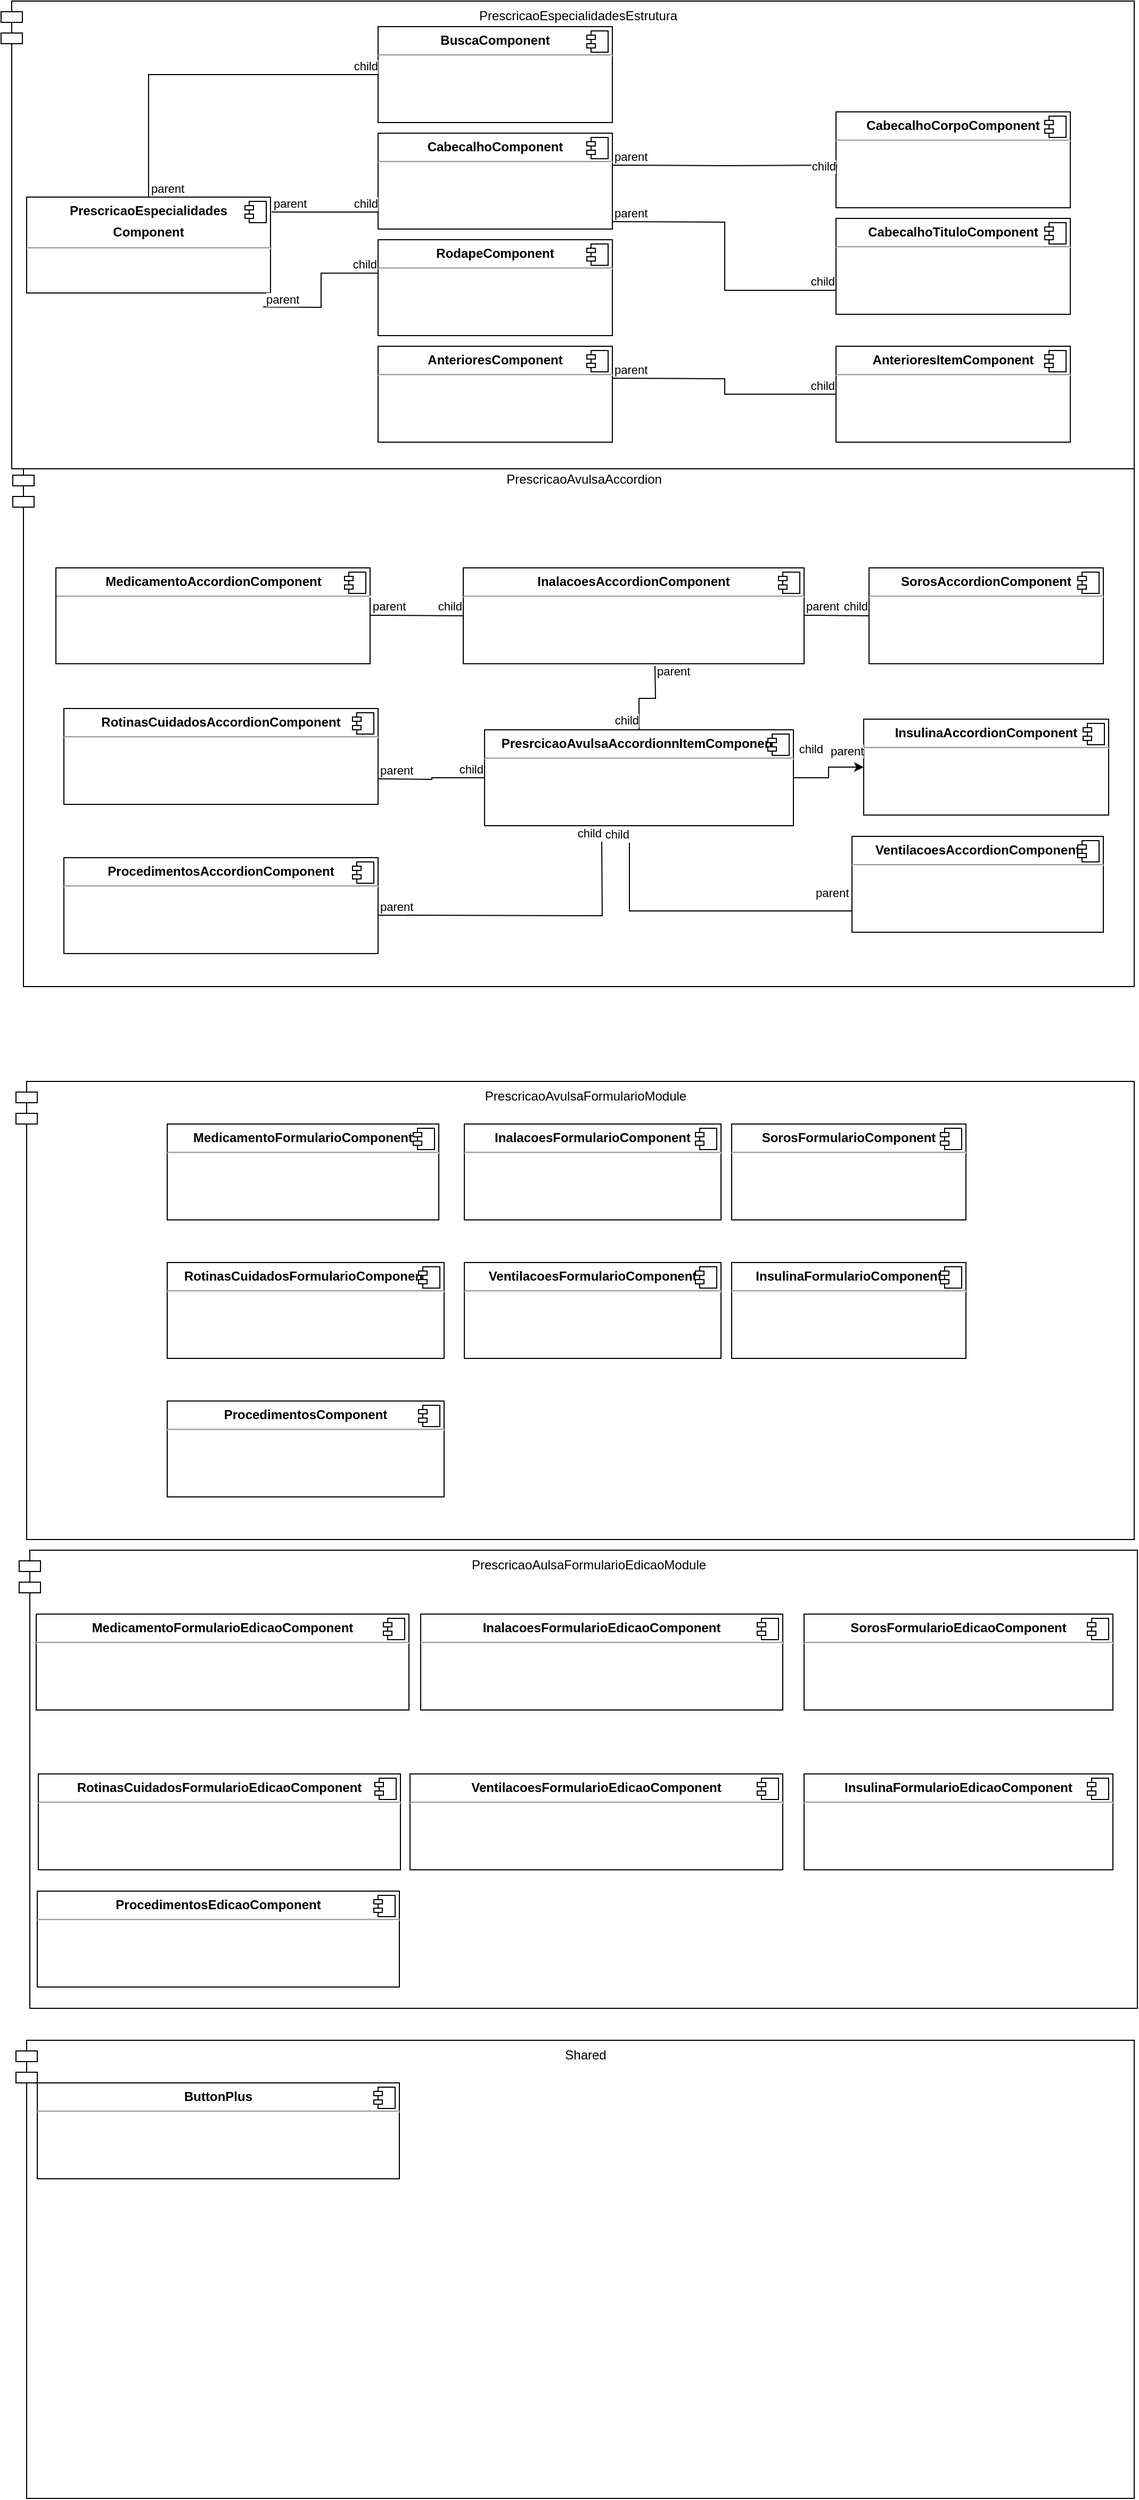 <mxfile version="20.3.7" type="github">
  <diagram id="qlqrQ8tRjtu1ritACzjV" name="Página-1">
    <mxGraphModel dx="2500" dy="851" grid="1" gridSize="10" guides="1" tooltips="1" connect="1" arrows="1" fold="1" page="1" pageScale="1" pageWidth="827" pageHeight="1169" math="0" shadow="0">
      <root>
        <mxCell id="0" />
        <mxCell id="1" parent="0" />
        <mxCell id="EhoqWdMSPW2L86Gc-47y-85" value="PrescricaoAvulsaAccordion&#xa;" style="shape=module;align=left;spacingLeft=20;align=center;verticalAlign=top;" parent="1" vertex="1">
          <mxGeometry x="-233" y="561" width="1053" height="490" as="geometry" />
        </mxCell>
        <mxCell id="EhoqWdMSPW2L86Gc-47y-18" value="PrescricaoEspecialidadesEstrutura" style="shape=module;align=left;spacingLeft=20;align=center;verticalAlign=top;" parent="1" vertex="1">
          <mxGeometry x="-244" y="126" width="1064" height="439" as="geometry" />
        </mxCell>
        <mxCell id="EhoqWdMSPW2L86Gc-47y-19" value="&lt;p style=&quot;margin:0px;margin-top:6px;text-align:center;&quot;&gt;&lt;b&gt;BuscaComponent&lt;/b&gt;&lt;/p&gt;&lt;hr&gt;&lt;p style=&quot;margin:0px;margin-left:8px;&quot;&gt;&lt;br&gt;&lt;/p&gt;" style="align=left;overflow=fill;html=1;dropTarget=0;" parent="1" vertex="1">
          <mxGeometry x="110" y="150" width="220" height="90" as="geometry" />
        </mxCell>
        <mxCell id="EhoqWdMSPW2L86Gc-47y-20" value="" style="shape=component;jettyWidth=8;jettyHeight=4;" parent="EhoqWdMSPW2L86Gc-47y-19" vertex="1">
          <mxGeometry x="1" width="20" height="20" relative="1" as="geometry">
            <mxPoint x="-24" y="4" as="offset" />
          </mxGeometry>
        </mxCell>
        <mxCell id="EhoqWdMSPW2L86Gc-47y-21" value="&lt;p style=&quot;margin:0px;margin-top:6px;text-align:center;&quot;&gt;&lt;b&gt;RodapeComponent&lt;/b&gt;&lt;/p&gt;&lt;hr&gt;&lt;p style=&quot;margin:0px;margin-left:8px;&quot;&gt;&lt;br&gt;&lt;/p&gt;" style="align=left;overflow=fill;html=1;dropTarget=0;" parent="1" vertex="1">
          <mxGeometry x="110" y="350" width="220" height="90" as="geometry" />
        </mxCell>
        <mxCell id="EhoqWdMSPW2L86Gc-47y-22" value="" style="shape=component;jettyWidth=8;jettyHeight=4;" parent="EhoqWdMSPW2L86Gc-47y-21" vertex="1">
          <mxGeometry x="1" width="20" height="20" relative="1" as="geometry">
            <mxPoint x="-24" y="4" as="offset" />
          </mxGeometry>
        </mxCell>
        <mxCell id="EhoqWdMSPW2L86Gc-47y-23" value="&lt;p style=&quot;margin:0px;margin-top:6px;text-align:center;&quot;&gt;&lt;b&gt;CabecalhoComponent&lt;/b&gt;&lt;/p&gt;&lt;hr&gt;&lt;p style=&quot;margin:0px;margin-left:8px;&quot;&gt;&lt;br&gt;&lt;/p&gt;" style="align=left;overflow=fill;html=1;dropTarget=0;" parent="1" vertex="1">
          <mxGeometry x="110" y="250" width="220" height="90" as="geometry" />
        </mxCell>
        <mxCell id="EhoqWdMSPW2L86Gc-47y-24" value="" style="shape=component;jettyWidth=8;jettyHeight=4;" parent="EhoqWdMSPW2L86Gc-47y-23" vertex="1">
          <mxGeometry x="1" width="20" height="20" relative="1" as="geometry">
            <mxPoint x="-24" y="4" as="offset" />
          </mxGeometry>
        </mxCell>
        <mxCell id="EhoqWdMSPW2L86Gc-47y-25" value="&lt;p style=&quot;margin:0px;margin-top:6px;text-align:center;&quot;&gt;&lt;b&gt;CabecalhoTituloComponent&lt;/b&gt;&lt;/p&gt;&lt;hr&gt;&lt;p style=&quot;margin:0px;margin-left:8px;&quot;&gt;&lt;br&gt;&lt;/p&gt;" style="align=left;overflow=fill;html=1;dropTarget=0;" parent="1" vertex="1">
          <mxGeometry x="540" y="330" width="220" height="90" as="geometry" />
        </mxCell>
        <mxCell id="EhoqWdMSPW2L86Gc-47y-26" value="" style="shape=component;jettyWidth=8;jettyHeight=4;" parent="EhoqWdMSPW2L86Gc-47y-25" vertex="1">
          <mxGeometry x="1" width="20" height="20" relative="1" as="geometry">
            <mxPoint x="-24" y="4" as="offset" />
          </mxGeometry>
        </mxCell>
        <mxCell id="EhoqWdMSPW2L86Gc-47y-27" value="&lt;p style=&quot;margin:0px;margin-top:6px;text-align:center;&quot;&gt;&lt;b&gt;CabecalhoCorpoComponent&lt;/b&gt;&lt;/p&gt;&lt;hr&gt;&lt;p style=&quot;margin:0px;margin-left:8px;&quot;&gt;&lt;br&gt;&lt;/p&gt;" style="align=left;overflow=fill;html=1;dropTarget=0;" parent="1" vertex="1">
          <mxGeometry x="540" y="230" width="220" height="90" as="geometry" />
        </mxCell>
        <mxCell id="EhoqWdMSPW2L86Gc-47y-28" value="" style="shape=component;jettyWidth=8;jettyHeight=4;" parent="EhoqWdMSPW2L86Gc-47y-27" vertex="1">
          <mxGeometry x="1" width="20" height="20" relative="1" as="geometry">
            <mxPoint x="-24" y="4" as="offset" />
          </mxGeometry>
        </mxCell>
        <mxCell id="EhoqWdMSPW2L86Gc-47y-69" value="&lt;p style=&quot;margin:0px;margin-top:6px;text-align:center;&quot;&gt;&lt;b&gt;MedicamentoAccordionComponent&lt;/b&gt;&lt;/p&gt;&lt;hr&gt;&lt;p style=&quot;margin:0px;margin-left:8px;&quot;&gt;&lt;br&gt;&lt;/p&gt;" style="align=left;overflow=fill;html=1;dropTarget=0;" parent="1" vertex="1">
          <mxGeometry x="-192.5" y="658" width="295" height="90" as="geometry" />
        </mxCell>
        <mxCell id="EhoqWdMSPW2L86Gc-47y-70" value="" style="shape=component;jettyWidth=8;jettyHeight=4;" parent="EhoqWdMSPW2L86Gc-47y-69" vertex="1">
          <mxGeometry x="1" width="20" height="20" relative="1" as="geometry">
            <mxPoint x="-24" y="4" as="offset" />
          </mxGeometry>
        </mxCell>
        <mxCell id="EhoqWdMSPW2L86Gc-47y-71" value="&lt;p style=&quot;margin:0px;margin-top:6px;text-align:center;&quot;&gt;&lt;b&gt;InalacoesAccordionComponent&lt;/b&gt;&lt;/p&gt;&lt;hr&gt;&lt;p style=&quot;margin:0px;margin-left:8px;&quot;&gt;&lt;br&gt;&lt;/p&gt;" style="align=left;overflow=fill;html=1;dropTarget=0;" parent="1" vertex="1">
          <mxGeometry x="190" y="658" width="320" height="90" as="geometry" />
        </mxCell>
        <mxCell id="EhoqWdMSPW2L86Gc-47y-72" value="" style="shape=component;jettyWidth=8;jettyHeight=4;" parent="EhoqWdMSPW2L86Gc-47y-71" vertex="1">
          <mxGeometry x="1" width="20" height="20" relative="1" as="geometry">
            <mxPoint x="-24" y="4" as="offset" />
          </mxGeometry>
        </mxCell>
        <mxCell id="EhoqWdMSPW2L86Gc-47y-73" value="&lt;p style=&quot;margin:0px;margin-top:6px;text-align:center;&quot;&gt;&lt;b&gt;SorosAccordionComponent&lt;/b&gt;&lt;/p&gt;&lt;hr&gt;&lt;p style=&quot;margin:0px;margin-left:8px;&quot;&gt;&lt;br&gt;&lt;/p&gt;" style="align=left;overflow=fill;html=1;dropTarget=0;" parent="1" vertex="1">
          <mxGeometry x="571" y="658" width="220" height="90" as="geometry" />
        </mxCell>
        <mxCell id="EhoqWdMSPW2L86Gc-47y-74" value="" style="shape=component;jettyWidth=8;jettyHeight=4;" parent="EhoqWdMSPW2L86Gc-47y-73" vertex="1">
          <mxGeometry x="1" width="20" height="20" relative="1" as="geometry">
            <mxPoint x="-24" y="4" as="offset" />
          </mxGeometry>
        </mxCell>
        <mxCell id="EhoqWdMSPW2L86Gc-47y-75" value="&lt;p style=&quot;margin:0px;margin-top:6px;text-align:center;&quot;&gt;&lt;b&gt;RotinasCuidadosAccordionComponent&lt;/b&gt;&lt;/p&gt;&lt;hr&gt;&lt;p style=&quot;margin:0px;margin-left:8px;&quot;&gt;&lt;br&gt;&lt;/p&gt;" style="align=left;overflow=fill;html=1;dropTarget=0;" parent="1" vertex="1">
          <mxGeometry x="-185" y="790" width="295" height="90" as="geometry" />
        </mxCell>
        <mxCell id="EhoqWdMSPW2L86Gc-47y-76" value="" style="shape=component;jettyWidth=8;jettyHeight=4;" parent="EhoqWdMSPW2L86Gc-47y-75" vertex="1">
          <mxGeometry x="1" width="20" height="20" relative="1" as="geometry">
            <mxPoint x="-24" y="4" as="offset" />
          </mxGeometry>
        </mxCell>
        <mxCell id="EhoqWdMSPW2L86Gc-47y-77" value="&lt;p style=&quot;margin:0px;margin-top:6px;text-align:center;&quot;&gt;&lt;b&gt;VentilacoesAccordionComponent&lt;/b&gt;&lt;/p&gt;&lt;hr&gt;&lt;p style=&quot;margin:0px;margin-left:8px;&quot;&gt;&lt;br&gt;&lt;/p&gt;" style="align=left;overflow=fill;html=1;dropTarget=0;" parent="1" vertex="1">
          <mxGeometry x="555" y="910" width="236" height="90" as="geometry" />
        </mxCell>
        <mxCell id="EhoqWdMSPW2L86Gc-47y-78" value="" style="shape=component;jettyWidth=8;jettyHeight=4;" parent="EhoqWdMSPW2L86Gc-47y-77" vertex="1">
          <mxGeometry x="1" width="20" height="20" relative="1" as="geometry">
            <mxPoint x="-24" y="4" as="offset" />
          </mxGeometry>
        </mxCell>
        <mxCell id="EhoqWdMSPW2L86Gc-47y-79" value="&lt;p style=&quot;margin:0px;margin-top:6px;text-align:center;&quot;&gt;&lt;b&gt;InsulinaAccordionComponent&lt;/b&gt;&lt;/p&gt;&lt;hr&gt;&lt;p style=&quot;margin:0px;margin-left:8px;&quot;&gt;&lt;br&gt;&lt;/p&gt;" style="align=left;overflow=fill;html=1;dropTarget=0;" parent="1" vertex="1">
          <mxGeometry x="566" y="800" width="230" height="90" as="geometry" />
        </mxCell>
        <mxCell id="EhoqWdMSPW2L86Gc-47y-80" value="" style="shape=component;jettyWidth=8;jettyHeight=4;" parent="EhoqWdMSPW2L86Gc-47y-79" vertex="1">
          <mxGeometry x="1" width="20" height="20" relative="1" as="geometry">
            <mxPoint x="-24" y="4" as="offset" />
          </mxGeometry>
        </mxCell>
        <mxCell id="EhoqWdMSPW2L86Gc-47y-81" value="&lt;p style=&quot;margin:0px;margin-top:6px;text-align:center;&quot;&gt;&lt;b&gt;ProcedimentosAccordionComponent&lt;/b&gt;&lt;/p&gt;&lt;hr&gt;&lt;p style=&quot;margin:0px;margin-left:8px;&quot;&gt;&lt;br&gt;&lt;/p&gt;" style="align=left;overflow=fill;html=1;dropTarget=0;" parent="1" vertex="1">
          <mxGeometry x="-185" y="930" width="295" height="90" as="geometry" />
        </mxCell>
        <mxCell id="EhoqWdMSPW2L86Gc-47y-82" value="" style="shape=component;jettyWidth=8;jettyHeight=4;" parent="EhoqWdMSPW2L86Gc-47y-81" vertex="1">
          <mxGeometry x="1" width="20" height="20" relative="1" as="geometry">
            <mxPoint x="-24" y="4" as="offset" />
          </mxGeometry>
        </mxCell>
        <mxCell id="EhoqWdMSPW2L86Gc-47y-87" value="PrescricaoAvulsaFormularioModule" style="shape=module;align=left;spacingLeft=20;align=center;verticalAlign=top;" parent="1" vertex="1">
          <mxGeometry x="-230" y="1140" width="1050" height="430" as="geometry" />
        </mxCell>
        <mxCell id="EhoqWdMSPW2L86Gc-47y-102" value="&lt;p style=&quot;margin:0px;margin-top:6px;text-align:center;&quot;&gt;&lt;b&gt;MedicamentoFormularioComponent&lt;/b&gt;&lt;/p&gt;&lt;hr&gt;&lt;p style=&quot;margin:0px;margin-left:8px;&quot;&gt;&lt;br&gt;&lt;/p&gt;" style="align=left;overflow=fill;html=1;dropTarget=0;" parent="1" vertex="1">
          <mxGeometry x="-88" y="1180" width="255" height="90" as="geometry" />
        </mxCell>
        <mxCell id="EhoqWdMSPW2L86Gc-47y-103" value="" style="shape=component;jettyWidth=8;jettyHeight=4;" parent="EhoqWdMSPW2L86Gc-47y-102" vertex="1">
          <mxGeometry x="1" width="20" height="20" relative="1" as="geometry">
            <mxPoint x="-24" y="4" as="offset" />
          </mxGeometry>
        </mxCell>
        <mxCell id="EhoqWdMSPW2L86Gc-47y-104" value="&lt;p style=&quot;margin:0px;margin-top:6px;text-align:center;&quot;&gt;&lt;b&gt;InalacoesFormularioComponent&lt;/b&gt;&lt;/p&gt;&lt;hr&gt;&lt;p style=&quot;margin:0px;margin-left:8px;&quot;&gt;&lt;br&gt;&lt;/p&gt;" style="align=left;overflow=fill;html=1;dropTarget=0;" parent="1" vertex="1">
          <mxGeometry x="191" y="1180" width="241" height="90" as="geometry" />
        </mxCell>
        <mxCell id="EhoqWdMSPW2L86Gc-47y-105" value="" style="shape=component;jettyWidth=8;jettyHeight=4;" parent="EhoqWdMSPW2L86Gc-47y-104" vertex="1">
          <mxGeometry x="1" width="20" height="20" relative="1" as="geometry">
            <mxPoint x="-24" y="4" as="offset" />
          </mxGeometry>
        </mxCell>
        <mxCell id="EhoqWdMSPW2L86Gc-47y-106" value="&lt;p style=&quot;margin:0px;margin-top:6px;text-align:center;&quot;&gt;&lt;b&gt;SorosFormularioComponent&lt;/b&gt;&lt;/p&gt;&lt;hr&gt;&lt;p style=&quot;margin:0px;margin-left:8px;&quot;&gt;&lt;br&gt;&lt;/p&gt;" style="align=left;overflow=fill;html=1;dropTarget=0;" parent="1" vertex="1">
          <mxGeometry x="442" y="1180" width="220" height="90" as="geometry" />
        </mxCell>
        <mxCell id="EhoqWdMSPW2L86Gc-47y-107" value="" style="shape=component;jettyWidth=8;jettyHeight=4;" parent="EhoqWdMSPW2L86Gc-47y-106" vertex="1">
          <mxGeometry x="1" width="20" height="20" relative="1" as="geometry">
            <mxPoint x="-24" y="4" as="offset" />
          </mxGeometry>
        </mxCell>
        <mxCell id="EhoqWdMSPW2L86Gc-47y-108" value="&lt;p style=&quot;margin:0px;margin-top:6px;text-align:center;&quot;&gt;&lt;b&gt;RotinasCuidadosFormularioComponent&lt;/b&gt;&lt;/p&gt;&lt;hr&gt;&lt;p style=&quot;margin:0px;margin-left:8px;&quot;&gt;&lt;br&gt;&lt;/p&gt;" style="align=left;overflow=fill;html=1;dropTarget=0;" parent="1" vertex="1">
          <mxGeometry x="-88" y="1310" width="260" height="90" as="geometry" />
        </mxCell>
        <mxCell id="EhoqWdMSPW2L86Gc-47y-109" value="" style="shape=component;jettyWidth=8;jettyHeight=4;" parent="EhoqWdMSPW2L86Gc-47y-108" vertex="1">
          <mxGeometry x="1" width="20" height="20" relative="1" as="geometry">
            <mxPoint x="-24" y="4" as="offset" />
          </mxGeometry>
        </mxCell>
        <mxCell id="EhoqWdMSPW2L86Gc-47y-110" value="&lt;p style=&quot;margin:0px;margin-top:6px;text-align:center;&quot;&gt;&lt;b&gt;VentilacoesFormularioComponent&lt;/b&gt;&lt;/p&gt;&lt;hr&gt;&lt;p style=&quot;margin:0px;margin-left:8px;&quot;&gt;&lt;br&gt;&lt;/p&gt;" style="align=left;overflow=fill;html=1;dropTarget=0;" parent="1" vertex="1">
          <mxGeometry x="191" y="1310" width="241" height="90" as="geometry" />
        </mxCell>
        <mxCell id="EhoqWdMSPW2L86Gc-47y-111" value="" style="shape=component;jettyWidth=8;jettyHeight=4;" parent="EhoqWdMSPW2L86Gc-47y-110" vertex="1">
          <mxGeometry x="1" width="20" height="20" relative="1" as="geometry">
            <mxPoint x="-24" y="4" as="offset" />
          </mxGeometry>
        </mxCell>
        <mxCell id="EhoqWdMSPW2L86Gc-47y-112" value="&lt;p style=&quot;margin:0px;margin-top:6px;text-align:center;&quot;&gt;&lt;b&gt;InsulinaFormularioComponent&lt;/b&gt;&lt;/p&gt;&lt;hr&gt;&lt;p style=&quot;margin:0px;margin-left:8px;&quot;&gt;&lt;br&gt;&lt;/p&gt;" style="align=left;overflow=fill;html=1;dropTarget=0;" parent="1" vertex="1">
          <mxGeometry x="442" y="1310" width="220" height="90" as="geometry" />
        </mxCell>
        <mxCell id="EhoqWdMSPW2L86Gc-47y-113" value="" style="shape=component;jettyWidth=8;jettyHeight=4;" parent="EhoqWdMSPW2L86Gc-47y-112" vertex="1">
          <mxGeometry x="1" width="20" height="20" relative="1" as="geometry">
            <mxPoint x="-24" y="4" as="offset" />
          </mxGeometry>
        </mxCell>
        <mxCell id="EhoqWdMSPW2L86Gc-47y-114" value="&lt;p style=&quot;margin:0px;margin-top:6px;text-align:center;&quot;&gt;&lt;b&gt;ProcedimentosComponent&lt;/b&gt;&lt;/p&gt;&lt;hr&gt;&lt;p style=&quot;margin:0px;margin-left:8px;&quot;&gt;&lt;br&gt;&lt;/p&gt;" style="align=left;overflow=fill;html=1;dropTarget=0;" parent="1" vertex="1">
          <mxGeometry x="-88" y="1440" width="260" height="90" as="geometry" />
        </mxCell>
        <mxCell id="EhoqWdMSPW2L86Gc-47y-115" value="" style="shape=component;jettyWidth=8;jettyHeight=4;" parent="EhoqWdMSPW2L86Gc-47y-114" vertex="1">
          <mxGeometry x="1" width="20" height="20" relative="1" as="geometry">
            <mxPoint x="-24" y="4" as="offset" />
          </mxGeometry>
        </mxCell>
        <mxCell id="V3_WfEpUrsb-aY7oiaF6-15" value="PrescricaoAulsaFormularioEdicaoModule" style="shape=module;align=left;spacingLeft=20;align=center;verticalAlign=top;" parent="1" vertex="1">
          <mxGeometry x="-227" y="1580" width="1050" height="430" as="geometry" />
        </mxCell>
        <mxCell id="V3_WfEpUrsb-aY7oiaF6-16" value="&lt;p style=&quot;margin:0px;margin-top:6px;text-align:center;&quot;&gt;&lt;b&gt;MedicamentoFormularioEdicaoComponent&lt;/b&gt;&lt;/p&gt;&lt;hr&gt;&lt;p style=&quot;margin:0px;margin-left:8px;&quot;&gt;&lt;br&gt;&lt;/p&gt;" style="align=left;overflow=fill;html=1;dropTarget=0;" parent="1" vertex="1">
          <mxGeometry x="-211" y="1640" width="350" height="90" as="geometry" />
        </mxCell>
        <mxCell id="V3_WfEpUrsb-aY7oiaF6-17" value="" style="shape=component;jettyWidth=8;jettyHeight=4;" parent="V3_WfEpUrsb-aY7oiaF6-16" vertex="1">
          <mxGeometry x="1" width="20" height="20" relative="1" as="geometry">
            <mxPoint x="-24" y="4" as="offset" />
          </mxGeometry>
        </mxCell>
        <mxCell id="V3_WfEpUrsb-aY7oiaF6-18" value="&lt;p style=&quot;margin:0px;margin-top:6px;text-align:center;&quot;&gt;&lt;b&gt;InalacoesFormularioEdicaoComponent&lt;/b&gt;&lt;/p&gt;&lt;hr&gt;&lt;p style=&quot;margin:0px;margin-left:8px;&quot;&gt;&lt;br&gt;&lt;/p&gt;" style="align=left;overflow=fill;html=1;dropTarget=0;" parent="1" vertex="1">
          <mxGeometry x="150" y="1640" width="340" height="90" as="geometry" />
        </mxCell>
        <mxCell id="V3_WfEpUrsb-aY7oiaF6-19" value="" style="shape=component;jettyWidth=8;jettyHeight=4;" parent="V3_WfEpUrsb-aY7oiaF6-18" vertex="1">
          <mxGeometry x="1" width="20" height="20" relative="1" as="geometry">
            <mxPoint x="-24" y="4" as="offset" />
          </mxGeometry>
        </mxCell>
        <mxCell id="V3_WfEpUrsb-aY7oiaF6-20" value="&lt;p style=&quot;margin:0px;margin-top:6px;text-align:center;&quot;&gt;&lt;b&gt;SorosFormularioEdicaoComponent&lt;/b&gt;&lt;/p&gt;&lt;hr&gt;&lt;p style=&quot;margin:0px;margin-left:8px;&quot;&gt;&lt;br&gt;&lt;/p&gt;" style="align=left;overflow=fill;html=1;dropTarget=0;" parent="1" vertex="1">
          <mxGeometry x="510" y="1640" width="290" height="90" as="geometry" />
        </mxCell>
        <mxCell id="V3_WfEpUrsb-aY7oiaF6-21" value="" style="shape=component;jettyWidth=8;jettyHeight=4;" parent="V3_WfEpUrsb-aY7oiaF6-20" vertex="1">
          <mxGeometry x="1" width="20" height="20" relative="1" as="geometry">
            <mxPoint x="-24" y="4" as="offset" />
          </mxGeometry>
        </mxCell>
        <mxCell id="V3_WfEpUrsb-aY7oiaF6-22" value="&lt;p style=&quot;margin:0px;margin-top:6px;text-align:center;&quot;&gt;&lt;b&gt;RotinasCuidadosFormularioEdicaoComponent&lt;/b&gt;&lt;/p&gt;&lt;hr&gt;&lt;p style=&quot;margin:0px;margin-left:8px;&quot;&gt;&lt;br&gt;&lt;/p&gt;" style="align=left;overflow=fill;html=1;dropTarget=0;" parent="1" vertex="1">
          <mxGeometry x="-209" y="1790" width="340" height="90" as="geometry" />
        </mxCell>
        <mxCell id="V3_WfEpUrsb-aY7oiaF6-23" value="" style="shape=component;jettyWidth=8;jettyHeight=4;" parent="V3_WfEpUrsb-aY7oiaF6-22" vertex="1">
          <mxGeometry x="1" width="20" height="20" relative="1" as="geometry">
            <mxPoint x="-24" y="4" as="offset" />
          </mxGeometry>
        </mxCell>
        <mxCell id="V3_WfEpUrsb-aY7oiaF6-24" value="&lt;p style=&quot;margin:0px;margin-top:6px;text-align:center;&quot;&gt;&lt;b&gt;VentilacoesFormularioEdicaoComponent&lt;/b&gt;&lt;/p&gt;&lt;hr&gt;&lt;p style=&quot;margin:0px;margin-left:8px;&quot;&gt;&lt;br&gt;&lt;/p&gt;" style="align=left;overflow=fill;html=1;dropTarget=0;" parent="1" vertex="1">
          <mxGeometry x="140" y="1790" width="350" height="90" as="geometry" />
        </mxCell>
        <mxCell id="V3_WfEpUrsb-aY7oiaF6-25" value="" style="shape=component;jettyWidth=8;jettyHeight=4;" parent="V3_WfEpUrsb-aY7oiaF6-24" vertex="1">
          <mxGeometry x="1" width="20" height="20" relative="1" as="geometry">
            <mxPoint x="-24" y="4" as="offset" />
          </mxGeometry>
        </mxCell>
        <mxCell id="V3_WfEpUrsb-aY7oiaF6-26" value="&lt;p style=&quot;margin:0px;margin-top:6px;text-align:center;&quot;&gt;&lt;b&gt;InsulinaFormularioEdicaoComponent&lt;/b&gt;&lt;/p&gt;&lt;hr&gt;&lt;p style=&quot;margin:0px;margin-left:8px;&quot;&gt;&lt;br&gt;&lt;/p&gt;" style="align=left;overflow=fill;html=1;dropTarget=0;" parent="1" vertex="1">
          <mxGeometry x="510" y="1790" width="290" height="90" as="geometry" />
        </mxCell>
        <mxCell id="V3_WfEpUrsb-aY7oiaF6-27" value="" style="shape=component;jettyWidth=8;jettyHeight=4;" parent="V3_WfEpUrsb-aY7oiaF6-26" vertex="1">
          <mxGeometry x="1" width="20" height="20" relative="1" as="geometry">
            <mxPoint x="-24" y="4" as="offset" />
          </mxGeometry>
        </mxCell>
        <mxCell id="V3_WfEpUrsb-aY7oiaF6-28" value="&lt;p style=&quot;margin:0px;margin-top:6px;text-align:center;&quot;&gt;&lt;b&gt;ProcedimentosEdicaoComponent&lt;/b&gt;&lt;/p&gt;&lt;hr&gt;&lt;p style=&quot;margin:0px;margin-left:8px;&quot;&gt;&lt;br&gt;&lt;/p&gt;" style="align=left;overflow=fill;html=1;dropTarget=0;" parent="1" vertex="1">
          <mxGeometry x="-210" y="1900" width="340" height="90" as="geometry" />
        </mxCell>
        <mxCell id="V3_WfEpUrsb-aY7oiaF6-29" value="" style="shape=component;jettyWidth=8;jettyHeight=4;" parent="V3_WfEpUrsb-aY7oiaF6-28" vertex="1">
          <mxGeometry x="1" width="20" height="20" relative="1" as="geometry">
            <mxPoint x="-24" y="4" as="offset" />
          </mxGeometry>
        </mxCell>
        <mxCell id="V3_WfEpUrsb-aY7oiaF6-31" value="Shared" style="shape=module;align=left;spacingLeft=20;align=center;verticalAlign=top;" parent="1" vertex="1">
          <mxGeometry x="-230" y="2040" width="1050" height="430" as="geometry" />
        </mxCell>
        <mxCell id="V3_WfEpUrsb-aY7oiaF6-32" value="&lt;p style=&quot;margin:0px;margin-top:6px;text-align:center;&quot;&gt;&lt;b&gt;ButtonPlus&lt;/b&gt;&lt;/p&gt;&lt;hr&gt;&lt;p style=&quot;margin:0px;margin-left:8px;&quot;&gt;&lt;br&gt;&lt;/p&gt;" style="align=left;overflow=fill;html=1;dropTarget=0;" parent="1" vertex="1">
          <mxGeometry x="-210" y="2080" width="340" height="90" as="geometry" />
        </mxCell>
        <mxCell id="V3_WfEpUrsb-aY7oiaF6-33" value="" style="shape=component;jettyWidth=8;jettyHeight=4;" parent="V3_WfEpUrsb-aY7oiaF6-32" vertex="1">
          <mxGeometry x="1" width="20" height="20" relative="1" as="geometry">
            <mxPoint x="-24" y="4" as="offset" />
          </mxGeometry>
        </mxCell>
        <mxCell id="2zCt_KZE0P_wFvOy1blA-61" value="" style="edgeStyle=orthogonalEdgeStyle;rounded=0;orthogonalLoop=1;jettySize=auto;html=1;" parent="1" source="V3_WfEpUrsb-aY7oiaF6-34" target="EhoqWdMSPW2L86Gc-47y-79" edge="1">
          <mxGeometry relative="1" as="geometry" />
        </mxCell>
        <mxCell id="V3_WfEpUrsb-aY7oiaF6-34" value="&lt;p style=&quot;margin:0px;margin-top:6px;text-align:center;&quot;&gt;&lt;b&gt;PresrcicaoAvulsaAccordionnItemComponent&lt;/b&gt;&lt;/p&gt;&lt;hr&gt;&lt;p style=&quot;margin:0px;margin-left:8px;&quot;&gt;&lt;br&gt;&lt;/p&gt;" style="align=left;overflow=fill;html=1;dropTarget=0;" parent="1" vertex="1">
          <mxGeometry x="210" y="810" width="290" height="90" as="geometry" />
        </mxCell>
        <mxCell id="V3_WfEpUrsb-aY7oiaF6-35" value="" style="shape=component;jettyWidth=8;jettyHeight=4;" parent="V3_WfEpUrsb-aY7oiaF6-34" vertex="1">
          <mxGeometry x="1" width="20" height="20" relative="1" as="geometry">
            <mxPoint x="-24" y="4" as="offset" />
          </mxGeometry>
        </mxCell>
        <mxCell id="3qLVanbIpuJyAhB_siTX-1" value="" style="endArrow=none;html=1;edgeStyle=orthogonalEdgeStyle;rounded=0;" parent="1" edge="1">
          <mxGeometry relative="1" as="geometry">
            <mxPoint x="330" y="280" as="sourcePoint" />
            <mxPoint x="540" y="290" as="targetPoint" />
          </mxGeometry>
        </mxCell>
        <mxCell id="3qLVanbIpuJyAhB_siTX-2" value="parent" style="edgeLabel;resizable=0;html=1;align=left;verticalAlign=bottom;" parent="3qLVanbIpuJyAhB_siTX-1" connectable="0" vertex="1">
          <mxGeometry x="-1" relative="1" as="geometry" />
        </mxCell>
        <mxCell id="3qLVanbIpuJyAhB_siTX-3" value="child" style="edgeLabel;resizable=0;html=1;align=right;verticalAlign=bottom;" parent="3qLVanbIpuJyAhB_siTX-1" connectable="0" vertex="1">
          <mxGeometry x="1" relative="1" as="geometry" />
        </mxCell>
        <mxCell id="3qLVanbIpuJyAhB_siTX-4" value="" style="endArrow=none;html=1;edgeStyle=orthogonalEdgeStyle;rounded=0;entryX=0;entryY=0.75;entryDx=0;entryDy=0;" parent="1" target="EhoqWdMSPW2L86Gc-47y-25" edge="1">
          <mxGeometry relative="1" as="geometry">
            <mxPoint x="330" y="333" as="sourcePoint" />
            <mxPoint x="490" y="333" as="targetPoint" />
          </mxGeometry>
        </mxCell>
        <mxCell id="3qLVanbIpuJyAhB_siTX-5" value="parent" style="edgeLabel;resizable=0;html=1;align=left;verticalAlign=bottom;" parent="3qLVanbIpuJyAhB_siTX-4" connectable="0" vertex="1">
          <mxGeometry x="-1" relative="1" as="geometry" />
        </mxCell>
        <mxCell id="3qLVanbIpuJyAhB_siTX-6" value="child" style="edgeLabel;resizable=0;html=1;align=right;verticalAlign=bottom;" parent="3qLVanbIpuJyAhB_siTX-4" connectable="0" vertex="1">
          <mxGeometry x="1" relative="1" as="geometry" />
        </mxCell>
        <mxCell id="2zCt_KZE0P_wFvOy1blA-4" value="" style="endArrow=none;html=1;edgeStyle=orthogonalEdgeStyle;rounded=0;" parent="1" edge="1">
          <mxGeometry relative="1" as="geometry">
            <mxPoint x="110" y="984" as="sourcePoint" />
            <mxPoint x="320.0" y="915.0" as="targetPoint" />
          </mxGeometry>
        </mxCell>
        <mxCell id="2zCt_KZE0P_wFvOy1blA-5" value="parent" style="edgeLabel;resizable=0;html=1;align=left;verticalAlign=bottom;" parent="2zCt_KZE0P_wFvOy1blA-4" connectable="0" vertex="1">
          <mxGeometry x="-1" relative="1" as="geometry" />
        </mxCell>
        <mxCell id="2zCt_KZE0P_wFvOy1blA-6" value="child" style="edgeLabel;resizable=0;html=1;align=right;verticalAlign=bottom;" parent="2zCt_KZE0P_wFvOy1blA-4" connectable="0" vertex="1">
          <mxGeometry x="1" relative="1" as="geometry" />
        </mxCell>
        <mxCell id="2zCt_KZE0P_wFvOy1blA-24" value="" style="endArrow=none;html=1;edgeStyle=orthogonalEdgeStyle;rounded=0;" parent="1" edge="1">
          <mxGeometry relative="1" as="geometry">
            <mxPoint x="555" y="971" as="sourcePoint" />
            <mxPoint x="346.0" y="916.0" as="targetPoint" />
            <Array as="points">
              <mxPoint x="555" y="980" />
              <mxPoint x="346" y="980" />
            </Array>
          </mxGeometry>
        </mxCell>
        <mxCell id="2zCt_KZE0P_wFvOy1blA-25" value="parent" style="edgeLabel;resizable=0;html=1;align=left;verticalAlign=bottom;" parent="2zCt_KZE0P_wFvOy1blA-24" connectable="0" vertex="1">
          <mxGeometry x="-1" relative="1" as="geometry">
            <mxPoint x="-36" as="offset" />
          </mxGeometry>
        </mxCell>
        <mxCell id="2zCt_KZE0P_wFvOy1blA-26" value="child" style="edgeLabel;resizable=0;html=1;align=right;verticalAlign=bottom;" parent="2zCt_KZE0P_wFvOy1blA-24" connectable="0" vertex="1">
          <mxGeometry x="1" relative="1" as="geometry" />
        </mxCell>
        <mxCell id="2zCt_KZE0P_wFvOy1blA-48" value="" style="endArrow=none;html=1;edgeStyle=orthogonalEdgeStyle;rounded=0;" parent="1" target="V3_WfEpUrsb-aY7oiaF6-34" edge="1">
          <mxGeometry relative="1" as="geometry">
            <mxPoint x="110" y="856" as="sourcePoint" />
            <mxPoint x="160" y="856" as="targetPoint" />
          </mxGeometry>
        </mxCell>
        <mxCell id="2zCt_KZE0P_wFvOy1blA-49" value="parent" style="edgeLabel;resizable=0;html=1;align=left;verticalAlign=bottom;" parent="2zCt_KZE0P_wFvOy1blA-48" connectable="0" vertex="1">
          <mxGeometry x="-1" relative="1" as="geometry" />
        </mxCell>
        <mxCell id="2zCt_KZE0P_wFvOy1blA-50" value="child" style="edgeLabel;resizable=0;html=1;align=right;verticalAlign=bottom;" parent="2zCt_KZE0P_wFvOy1blA-48" connectable="0" vertex="1">
          <mxGeometry x="1" relative="1" as="geometry" />
        </mxCell>
        <mxCell id="2zCt_KZE0P_wFvOy1blA-51" value="" style="endArrow=none;html=1;edgeStyle=orthogonalEdgeStyle;rounded=0;entryX=0;entryY=0.5;entryDx=0;entryDy=0;" parent="1" target="EhoqWdMSPW2L86Gc-47y-71" edge="1">
          <mxGeometry relative="1" as="geometry">
            <mxPoint x="102.5" y="702.47" as="sourcePoint" />
            <mxPoint x="262.5" y="702.47" as="targetPoint" />
          </mxGeometry>
        </mxCell>
        <mxCell id="2zCt_KZE0P_wFvOy1blA-52" value="parent" style="edgeLabel;resizable=0;html=1;align=left;verticalAlign=bottom;" parent="2zCt_KZE0P_wFvOy1blA-51" connectable="0" vertex="1">
          <mxGeometry x="-1" relative="1" as="geometry" />
        </mxCell>
        <mxCell id="2zCt_KZE0P_wFvOy1blA-53" value="child" style="edgeLabel;resizable=0;html=1;align=right;verticalAlign=bottom;" parent="2zCt_KZE0P_wFvOy1blA-51" connectable="0" vertex="1">
          <mxGeometry x="1" relative="1" as="geometry" />
        </mxCell>
        <mxCell id="2zCt_KZE0P_wFvOy1blA-54" value="" style="endArrow=none;html=1;edgeStyle=orthogonalEdgeStyle;rounded=0;entryX=0;entryY=0.5;entryDx=0;entryDy=0;" parent="1" target="EhoqWdMSPW2L86Gc-47y-73" edge="1">
          <mxGeometry relative="1" as="geometry">
            <mxPoint x="510" y="702.47" as="sourcePoint" />
            <mxPoint x="623" y="702.47" as="targetPoint" />
            <Array as="points" />
          </mxGeometry>
        </mxCell>
        <mxCell id="2zCt_KZE0P_wFvOy1blA-55" value="parent" style="edgeLabel;resizable=0;html=1;align=left;verticalAlign=bottom;" parent="2zCt_KZE0P_wFvOy1blA-54" connectable="0" vertex="1">
          <mxGeometry x="-1" relative="1" as="geometry" />
        </mxCell>
        <mxCell id="2zCt_KZE0P_wFvOy1blA-56" value="child" style="edgeLabel;resizable=0;html=1;align=right;verticalAlign=bottom;" parent="2zCt_KZE0P_wFvOy1blA-54" connectable="0" vertex="1">
          <mxGeometry x="1" relative="1" as="geometry" />
        </mxCell>
        <mxCell id="2zCt_KZE0P_wFvOy1blA-58" value="" style="endArrow=none;html=1;edgeStyle=orthogonalEdgeStyle;rounded=0;" parent="1" source="V3_WfEpUrsb-aY7oiaF6-34" target="EhoqWdMSPW2L86Gc-47y-79" edge="1">
          <mxGeometry relative="1" as="geometry">
            <mxPoint x="498" y="774.03" as="sourcePoint" />
            <mxPoint x="530.0" y="804.03" as="targetPoint" />
          </mxGeometry>
        </mxCell>
        <mxCell id="2zCt_KZE0P_wFvOy1blA-59" value="parent" style="edgeLabel;resizable=0;html=1;align=left;verticalAlign=bottom;" parent="2zCt_KZE0P_wFvOy1blA-58" connectable="0" vertex="1">
          <mxGeometry x="-1" relative="1" as="geometry">
            <mxPoint x="33" y="-17" as="offset" />
          </mxGeometry>
        </mxCell>
        <mxCell id="2zCt_KZE0P_wFvOy1blA-60" value="child" style="edgeLabel;resizable=0;html=1;align=right;verticalAlign=bottom;" parent="2zCt_KZE0P_wFvOy1blA-58" connectable="0" vertex="1">
          <mxGeometry x="1" relative="1" as="geometry">
            <mxPoint x="-38" y="-9" as="offset" />
          </mxGeometry>
        </mxCell>
        <mxCell id="Taa8852InjMAeC0XrrfV-2" value="" style="endArrow=none;html=1;edgeStyle=orthogonalEdgeStyle;rounded=0;" edge="1" parent="1" target="V3_WfEpUrsb-aY7oiaF6-34">
          <mxGeometry relative="1" as="geometry">
            <mxPoint x="370" y="750" as="sourcePoint" />
            <mxPoint x="438" y="789" as="targetPoint" />
          </mxGeometry>
        </mxCell>
        <mxCell id="Taa8852InjMAeC0XrrfV-3" value="parent" style="edgeLabel;resizable=0;html=1;align=left;verticalAlign=bottom;" connectable="0" vertex="1" parent="Taa8852InjMAeC0XrrfV-2">
          <mxGeometry x="-1" relative="1" as="geometry">
            <mxPoint y="13" as="offset" />
          </mxGeometry>
        </mxCell>
        <mxCell id="Taa8852InjMAeC0XrrfV-4" value="child" style="edgeLabel;resizable=0;html=1;align=right;verticalAlign=bottom;" connectable="0" vertex="1" parent="Taa8852InjMAeC0XrrfV-2">
          <mxGeometry x="1" relative="1" as="geometry" />
        </mxCell>
        <mxCell id="Taa8852InjMAeC0XrrfV-6" value="&lt;p style=&quot;margin:0px;margin-top:6px;text-align:center;&quot;&gt;&lt;b&gt;PrescricaoEspecialidades&lt;/b&gt;&lt;/p&gt;&lt;p style=&quot;margin:0px;margin-top:6px;text-align:center;&quot;&gt;&lt;b&gt;Component&lt;/b&gt;&lt;/p&gt;&lt;hr&gt;&lt;p style=&quot;margin:0px;margin-left:8px;&quot;&gt;&lt;br&gt;&lt;/p&gt;" style="align=left;overflow=fill;html=1;dropTarget=0;" vertex="1" parent="1">
          <mxGeometry x="-220" y="310" width="229" height="90" as="geometry" />
        </mxCell>
        <mxCell id="Taa8852InjMAeC0XrrfV-7" value="" style="shape=component;jettyWidth=8;jettyHeight=4;" vertex="1" parent="Taa8852InjMAeC0XrrfV-6">
          <mxGeometry x="1" width="20" height="20" relative="1" as="geometry">
            <mxPoint x="-24" y="4" as="offset" />
          </mxGeometry>
        </mxCell>
        <mxCell id="Taa8852InjMAeC0XrrfV-8" value="" style="endArrow=none;html=1;edgeStyle=orthogonalEdgeStyle;rounded=0;" edge="1" parent="1">
          <mxGeometry relative="1" as="geometry">
            <mxPoint x="10" y="324" as="sourcePoint" />
            <mxPoint x="110" y="324" as="targetPoint" />
          </mxGeometry>
        </mxCell>
        <mxCell id="Taa8852InjMAeC0XrrfV-9" value="parent" style="edgeLabel;resizable=0;html=1;align=left;verticalAlign=bottom;" connectable="0" vertex="1" parent="Taa8852InjMAeC0XrrfV-8">
          <mxGeometry x="-1" relative="1" as="geometry" />
        </mxCell>
        <mxCell id="Taa8852InjMAeC0XrrfV-10" value="child" style="edgeLabel;resizable=0;html=1;align=right;verticalAlign=bottom;" connectable="0" vertex="1" parent="Taa8852InjMAeC0XrrfV-8">
          <mxGeometry x="1" relative="1" as="geometry" />
        </mxCell>
        <mxCell id="Taa8852InjMAeC0XrrfV-11" value="" style="endArrow=none;html=1;edgeStyle=orthogonalEdgeStyle;rounded=0;exitX=0.5;exitY=0;exitDx=0;exitDy=0;entryX=0;entryY=0.5;entryDx=0;entryDy=0;" edge="1" parent="1" source="Taa8852InjMAeC0XrrfV-6" target="EhoqWdMSPW2L86Gc-47y-19">
          <mxGeometry relative="1" as="geometry">
            <mxPoint x="-71" y="298" as="sourcePoint" />
            <mxPoint x="100.88" y="216.14" as="targetPoint" />
          </mxGeometry>
        </mxCell>
        <mxCell id="Taa8852InjMAeC0XrrfV-12" value="parent" style="edgeLabel;resizable=0;html=1;align=left;verticalAlign=bottom;" connectable="0" vertex="1" parent="Taa8852InjMAeC0XrrfV-11">
          <mxGeometry x="-1" relative="1" as="geometry" />
        </mxCell>
        <mxCell id="Taa8852InjMAeC0XrrfV-13" value="child" style="edgeLabel;resizable=0;html=1;align=right;verticalAlign=bottom;" connectable="0" vertex="1" parent="Taa8852InjMAeC0XrrfV-11">
          <mxGeometry x="1" relative="1" as="geometry" />
        </mxCell>
        <mxCell id="Taa8852InjMAeC0XrrfV-14" value="" style="endArrow=none;html=1;edgeStyle=orthogonalEdgeStyle;rounded=0;entryX=-0.002;entryY=0.349;entryDx=0;entryDy=0;entryPerimeter=0;" edge="1" parent="1" target="EhoqWdMSPW2L86Gc-47y-21">
          <mxGeometry relative="1" as="geometry">
            <mxPoint x="2" y="413" as="sourcePoint" />
            <mxPoint x="102" y="413" as="targetPoint" />
          </mxGeometry>
        </mxCell>
        <mxCell id="Taa8852InjMAeC0XrrfV-15" value="parent" style="edgeLabel;resizable=0;html=1;align=left;verticalAlign=bottom;" connectable="0" vertex="1" parent="Taa8852InjMAeC0XrrfV-14">
          <mxGeometry x="-1" relative="1" as="geometry">
            <mxPoint x="1" y="1" as="offset" />
          </mxGeometry>
        </mxCell>
        <mxCell id="Taa8852InjMAeC0XrrfV-16" value="child" style="edgeLabel;resizable=0;html=1;align=right;verticalAlign=bottom;" connectable="0" vertex="1" parent="Taa8852InjMAeC0XrrfV-14">
          <mxGeometry x="1" relative="1" as="geometry" />
        </mxCell>
        <mxCell id="Taa8852InjMAeC0XrrfV-18" value="&lt;p style=&quot;margin:0px;margin-top:6px;text-align:center;&quot;&gt;&lt;b&gt;AnterioresComponent&lt;/b&gt;&lt;/p&gt;&lt;hr&gt;&lt;p style=&quot;margin:0px;margin-left:8px;&quot;&gt;&lt;br&gt;&lt;/p&gt;" style="align=left;overflow=fill;html=1;dropTarget=0;" vertex="1" parent="1">
          <mxGeometry x="110" y="450" width="220" height="90" as="geometry" />
        </mxCell>
        <mxCell id="Taa8852InjMAeC0XrrfV-19" value="" style="shape=component;jettyWidth=8;jettyHeight=4;" vertex="1" parent="Taa8852InjMAeC0XrrfV-18">
          <mxGeometry x="1" width="20" height="20" relative="1" as="geometry">
            <mxPoint x="-24" y="4" as="offset" />
          </mxGeometry>
        </mxCell>
        <mxCell id="Taa8852InjMAeC0XrrfV-21" value="&lt;p style=&quot;margin:0px;margin-top:6px;text-align:center;&quot;&gt;&lt;b&gt;AnterioresItemComponent&lt;/b&gt;&lt;/p&gt;&lt;hr&gt;&lt;p style=&quot;margin:0px;margin-left:8px;&quot;&gt;&lt;br&gt;&lt;/p&gt;" style="align=left;overflow=fill;html=1;dropTarget=0;" vertex="1" parent="1">
          <mxGeometry x="540" y="450" width="220" height="90" as="geometry" />
        </mxCell>
        <mxCell id="Taa8852InjMAeC0XrrfV-22" value="" style="shape=component;jettyWidth=8;jettyHeight=4;" vertex="1" parent="Taa8852InjMAeC0XrrfV-21">
          <mxGeometry x="1" width="20" height="20" relative="1" as="geometry">
            <mxPoint x="-24" y="4" as="offset" />
          </mxGeometry>
        </mxCell>
        <mxCell id="Taa8852InjMAeC0XrrfV-23" value="" style="endArrow=none;html=1;edgeStyle=orthogonalEdgeStyle;rounded=0;" edge="1" parent="1" target="Taa8852InjMAeC0XrrfV-21">
          <mxGeometry relative="1" as="geometry">
            <mxPoint x="330" y="480" as="sourcePoint" />
            <mxPoint x="502" y="510" as="targetPoint" />
          </mxGeometry>
        </mxCell>
        <mxCell id="Taa8852InjMAeC0XrrfV-24" value="parent" style="edgeLabel;resizable=0;html=1;align=left;verticalAlign=bottom;" connectable="0" vertex="1" parent="Taa8852InjMAeC0XrrfV-23">
          <mxGeometry x="-1" relative="1" as="geometry" />
        </mxCell>
        <mxCell id="Taa8852InjMAeC0XrrfV-25" value="child" style="edgeLabel;resizable=0;html=1;align=right;verticalAlign=bottom;" connectable="0" vertex="1" parent="Taa8852InjMAeC0XrrfV-23">
          <mxGeometry x="1" relative="1" as="geometry" />
        </mxCell>
      </root>
    </mxGraphModel>
  </diagram>
</mxfile>
